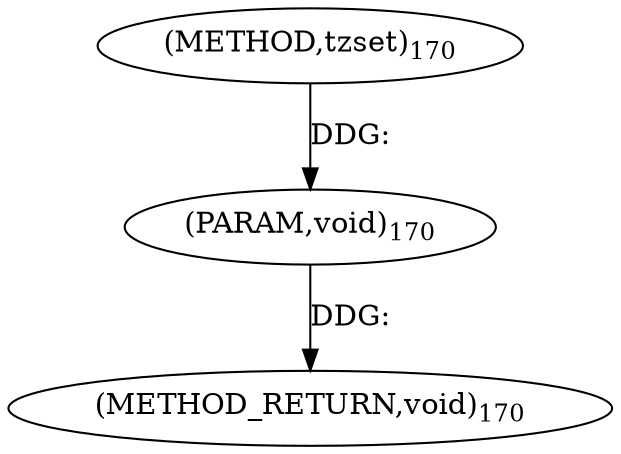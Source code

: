 digraph "tzset" {  
"7946" [label = <(METHOD,tzset)<SUB>170</SUB>> ]
"7948" [label = <(METHOD_RETURN,void)<SUB>170</SUB>> ]
"7947" [label = <(PARAM,void)<SUB>170</SUB>> ]
  "7947" -> "7948"  [ label = "DDG: "] 
  "7946" -> "7947"  [ label = "DDG: "] 
}

